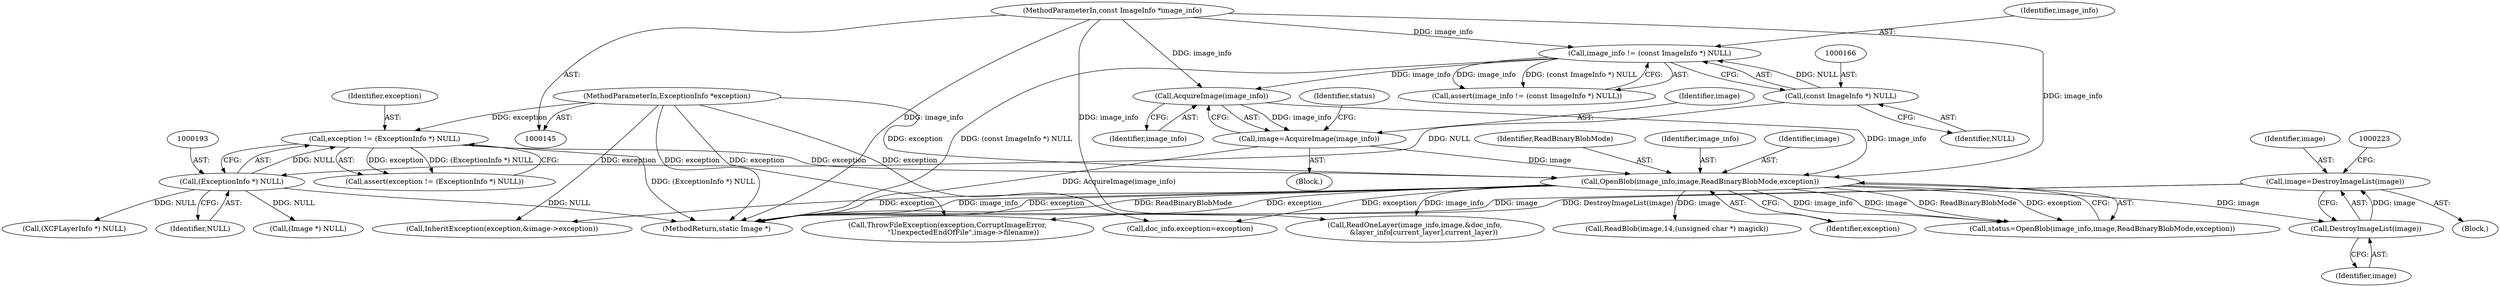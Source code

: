 digraph "0_ImageMagick_d31fec57e9dfb0516deead2053a856e3c71e9751@pointer" {
"1000217" [label="(Call,image=DestroyImageList(image))"];
"1000219" [label="(Call,DestroyImageList(image))"];
"1000207" [label="(Call,OpenBlob(image_info,image,ReadBinaryBlobMode,exception))"];
"1000203" [label="(Call,AcquireImage(image_info))"];
"1000163" [label="(Call,image_info != (const ImageInfo *) NULL)"];
"1000146" [label="(MethodParameterIn,const ImageInfo *image_info)"];
"1000165" [label="(Call,(const ImageInfo *) NULL)"];
"1000201" [label="(Call,image=AcquireImage(image_info))"];
"1000190" [label="(Call,exception != (ExceptionInfo *) NULL)"];
"1000147" [label="(MethodParameterIn,ExceptionInfo *exception)"];
"1000192" [label="(Call,(ExceptionInfo *) NULL)"];
"1000205" [label="(Call,status=OpenBlob(image_info,image,ReadBinaryBlobMode,exception))"];
"1000220" [label="(Identifier,image)"];
"1000201" [label="(Call,image=AcquireImage(image_info))"];
"1000189" [label="(Call,assert(exception != (ExceptionInfo *) NULL))"];
"1000148" [label="(Block,)"];
"1000190" [label="(Call,exception != (ExceptionInfo *) NULL)"];
"1000227" [label="(Call,ReadBlob(image,14,(unsigned char *) magick))"];
"1000217" [label="(Call,image=DestroyImageList(image))"];
"1000208" [label="(Identifier,image_info)"];
"1000163" [label="(Call,image_info != (const ImageInfo *) NULL)"];
"1000203" [label="(Call,AcquireImage(image_info))"];
"1000216" [label="(Block,)"];
"1000345" [label="(Call,InheritException(exception,&image->exception))"];
"1000211" [label="(Identifier,exception)"];
"1000218" [label="(Identifier,image)"];
"1000746" [label="(Call,(XCFLayerInfo *) NULL)"];
"1000206" [label="(Identifier,status)"];
"1000793" [label="(Call,ReadOneLayer(image_info,image,&doc_info,\n        &layer_info[current_layer],current_layer))"];
"1000192" [label="(Call,(ExceptionInfo *) NULL)"];
"1000202" [label="(Identifier,image)"];
"1000257" [label="(Call,doc_info.exception=exception)"];
"1000209" [label="(Identifier,image)"];
"1000162" [label="(Call,assert(image_info != (const ImageInfo *) NULL))"];
"1000219" [label="(Call,DestroyImageList(image))"];
"1000204" [label="(Identifier,image_info)"];
"1000700" [label="(Call,ThrowFileException(exception,CorruptImageError,\n              \"UnexpectedEndOfFile\",image->filename))"];
"1000164" [label="(Identifier,image_info)"];
"1000222" [label="(Call,(Image *) NULL)"];
"1000207" [label="(Call,OpenBlob(image_info,image,ReadBinaryBlobMode,exception))"];
"1000165" [label="(Call,(const ImageInfo *) NULL)"];
"1000146" [label="(MethodParameterIn,const ImageInfo *image_info)"];
"1001006" [label="(MethodReturn,static Image *)"];
"1000194" [label="(Identifier,NULL)"];
"1000191" [label="(Identifier,exception)"];
"1000210" [label="(Identifier,ReadBinaryBlobMode)"];
"1000147" [label="(MethodParameterIn,ExceptionInfo *exception)"];
"1000167" [label="(Identifier,NULL)"];
"1000217" -> "1000216"  [label="AST: "];
"1000217" -> "1000219"  [label="CFG: "];
"1000218" -> "1000217"  [label="AST: "];
"1000219" -> "1000217"  [label="AST: "];
"1000223" -> "1000217"  [label="CFG: "];
"1000217" -> "1001006"  [label="DDG: DestroyImageList(image)"];
"1000217" -> "1001006"  [label="DDG: image"];
"1000219" -> "1000217"  [label="DDG: image"];
"1000219" -> "1000220"  [label="CFG: "];
"1000220" -> "1000219"  [label="AST: "];
"1000207" -> "1000219"  [label="DDG: image"];
"1000207" -> "1000205"  [label="AST: "];
"1000207" -> "1000211"  [label="CFG: "];
"1000208" -> "1000207"  [label="AST: "];
"1000209" -> "1000207"  [label="AST: "];
"1000210" -> "1000207"  [label="AST: "];
"1000211" -> "1000207"  [label="AST: "];
"1000205" -> "1000207"  [label="CFG: "];
"1000207" -> "1001006"  [label="DDG: ReadBinaryBlobMode"];
"1000207" -> "1001006"  [label="DDG: image_info"];
"1000207" -> "1001006"  [label="DDG: exception"];
"1000207" -> "1000205"  [label="DDG: image_info"];
"1000207" -> "1000205"  [label="DDG: image"];
"1000207" -> "1000205"  [label="DDG: ReadBinaryBlobMode"];
"1000207" -> "1000205"  [label="DDG: exception"];
"1000203" -> "1000207"  [label="DDG: image_info"];
"1000146" -> "1000207"  [label="DDG: image_info"];
"1000201" -> "1000207"  [label="DDG: image"];
"1000190" -> "1000207"  [label="DDG: exception"];
"1000147" -> "1000207"  [label="DDG: exception"];
"1000207" -> "1000227"  [label="DDG: image"];
"1000207" -> "1000257"  [label="DDG: exception"];
"1000207" -> "1000345"  [label="DDG: exception"];
"1000207" -> "1000700"  [label="DDG: exception"];
"1000207" -> "1000793"  [label="DDG: image_info"];
"1000203" -> "1000201"  [label="AST: "];
"1000203" -> "1000204"  [label="CFG: "];
"1000204" -> "1000203"  [label="AST: "];
"1000201" -> "1000203"  [label="CFG: "];
"1000203" -> "1000201"  [label="DDG: image_info"];
"1000163" -> "1000203"  [label="DDG: image_info"];
"1000146" -> "1000203"  [label="DDG: image_info"];
"1000163" -> "1000162"  [label="AST: "];
"1000163" -> "1000165"  [label="CFG: "];
"1000164" -> "1000163"  [label="AST: "];
"1000165" -> "1000163"  [label="AST: "];
"1000162" -> "1000163"  [label="CFG: "];
"1000163" -> "1001006"  [label="DDG: (const ImageInfo *) NULL"];
"1000163" -> "1000162"  [label="DDG: image_info"];
"1000163" -> "1000162"  [label="DDG: (const ImageInfo *) NULL"];
"1000146" -> "1000163"  [label="DDG: image_info"];
"1000165" -> "1000163"  [label="DDG: NULL"];
"1000146" -> "1000145"  [label="AST: "];
"1000146" -> "1001006"  [label="DDG: image_info"];
"1000146" -> "1000793"  [label="DDG: image_info"];
"1000165" -> "1000167"  [label="CFG: "];
"1000166" -> "1000165"  [label="AST: "];
"1000167" -> "1000165"  [label="AST: "];
"1000165" -> "1000192"  [label="DDG: NULL"];
"1000201" -> "1000148"  [label="AST: "];
"1000202" -> "1000201"  [label="AST: "];
"1000206" -> "1000201"  [label="CFG: "];
"1000201" -> "1001006"  [label="DDG: AcquireImage(image_info)"];
"1000190" -> "1000189"  [label="AST: "];
"1000190" -> "1000192"  [label="CFG: "];
"1000191" -> "1000190"  [label="AST: "];
"1000192" -> "1000190"  [label="AST: "];
"1000189" -> "1000190"  [label="CFG: "];
"1000190" -> "1001006"  [label="DDG: (ExceptionInfo *) NULL"];
"1000190" -> "1000189"  [label="DDG: exception"];
"1000190" -> "1000189"  [label="DDG: (ExceptionInfo *) NULL"];
"1000147" -> "1000190"  [label="DDG: exception"];
"1000192" -> "1000190"  [label="DDG: NULL"];
"1000147" -> "1000145"  [label="AST: "];
"1000147" -> "1001006"  [label="DDG: exception"];
"1000147" -> "1000257"  [label="DDG: exception"];
"1000147" -> "1000345"  [label="DDG: exception"];
"1000147" -> "1000700"  [label="DDG: exception"];
"1000192" -> "1000194"  [label="CFG: "];
"1000193" -> "1000192"  [label="AST: "];
"1000194" -> "1000192"  [label="AST: "];
"1000192" -> "1001006"  [label="DDG: NULL"];
"1000192" -> "1000222"  [label="DDG: NULL"];
"1000192" -> "1000746"  [label="DDG: NULL"];
}

